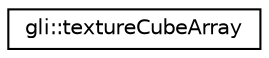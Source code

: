 digraph "Graphical Class Hierarchy"
{
  edge [fontname="Helvetica",fontsize="10",labelfontname="Helvetica",labelfontsize="10"];
  node [fontname="Helvetica",fontsize="10",shape=record];
  rankdir="LR";
  Node1 [label="gli::textureCubeArray",height=0.2,width=0.4,color="black", fillcolor="white", style="filled",URL="$classgli_1_1textureCubeArray.html"];
}
